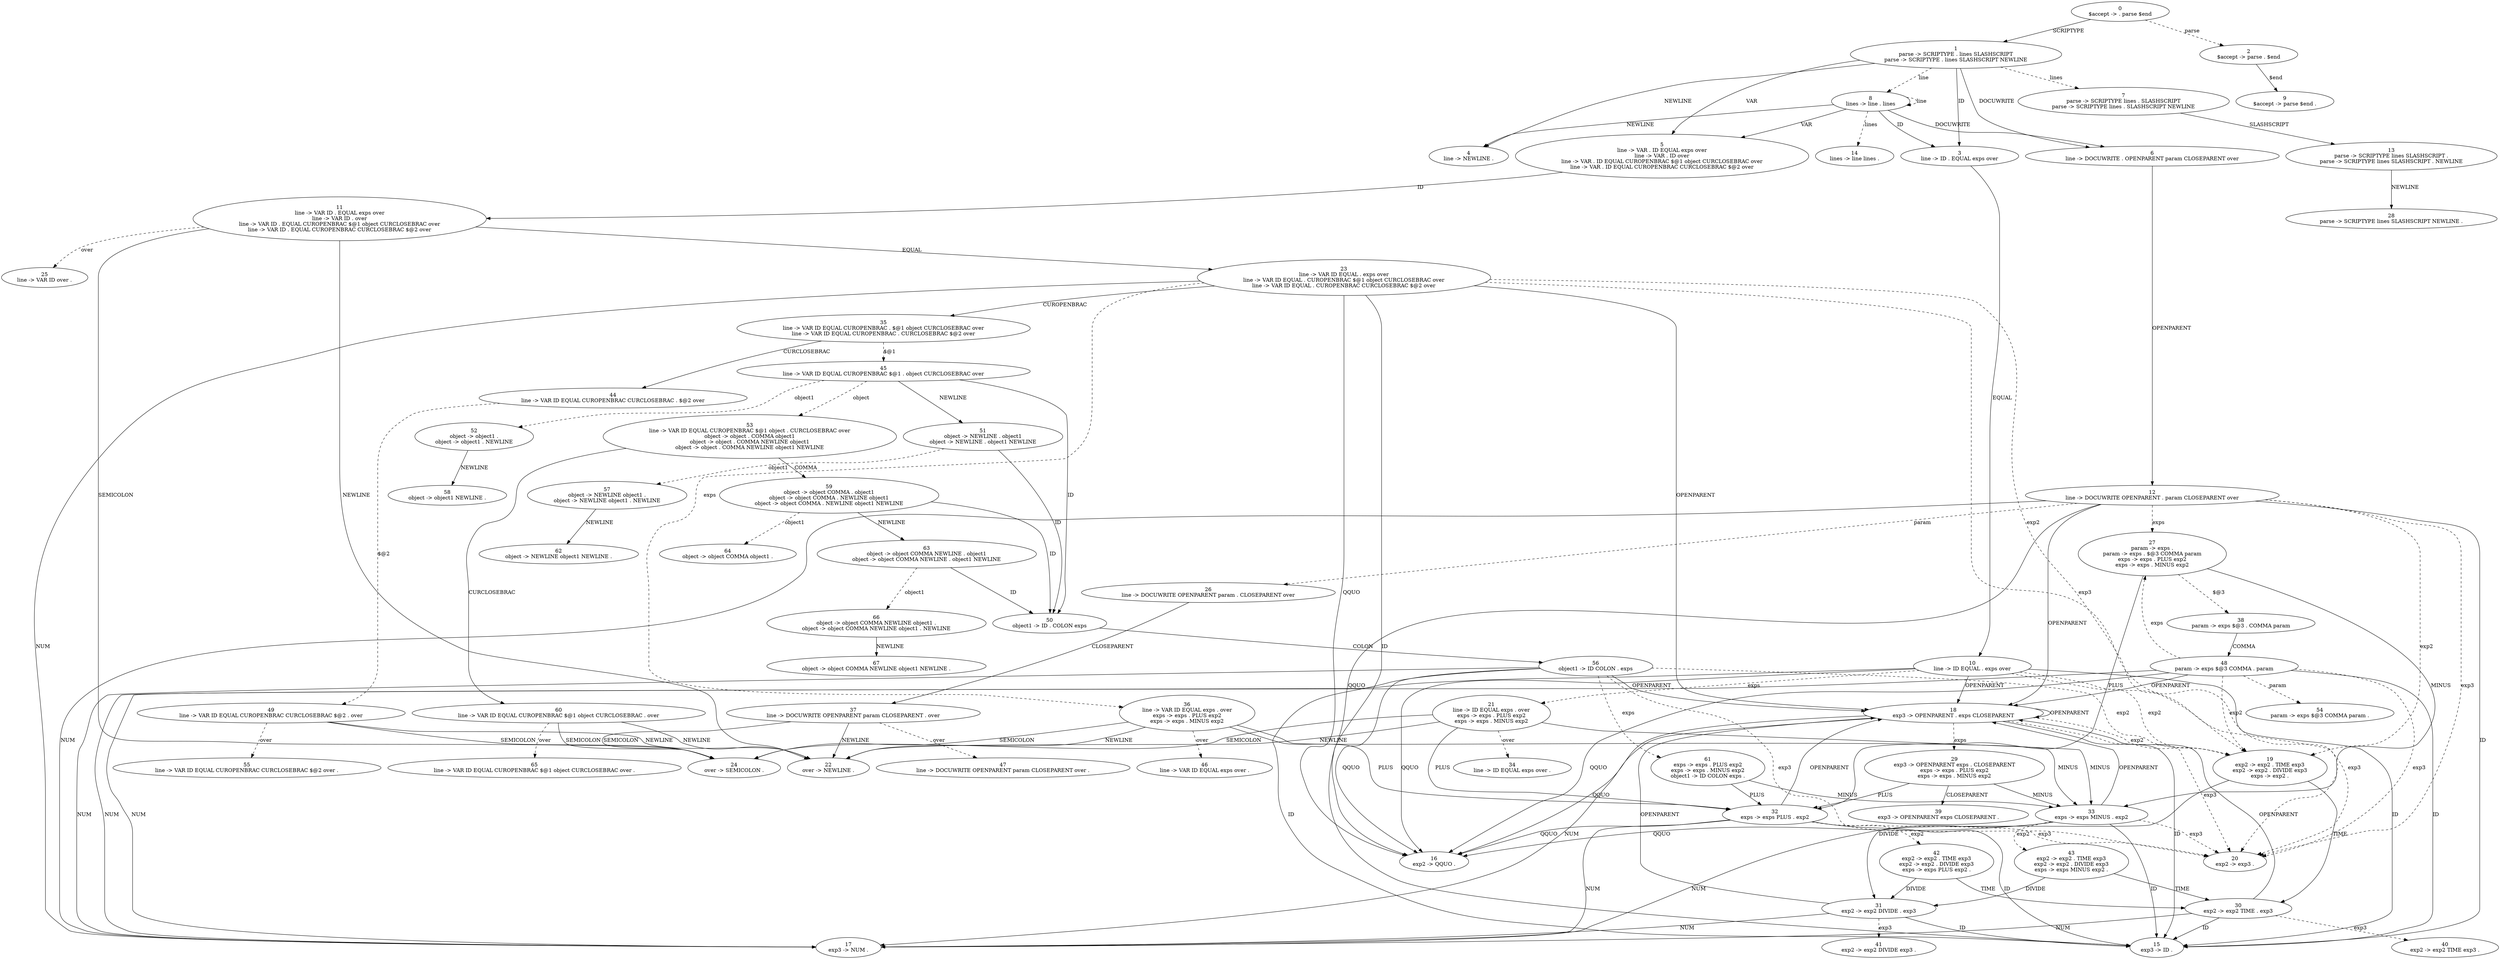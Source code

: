 digraph Automaton {
  0 [label="0\n$accept -> . parse $end"]
  0 -> 1 [style=solid label="SCRIPTYPE"]
  0 -> 2 [style=dashed label="parse"]
  1 [label="1\nparse -> SCRIPTYPE . lines SLASHSCRIPT\nparse -> SCRIPTYPE . lines SLASHSCRIPT NEWLINE"]
  1 -> 3 [style=solid label="ID"]
  1 -> 4 [style=solid label="NEWLINE"]
  1 -> 5 [style=solid label="VAR"]
  1 -> 6 [style=solid label="DOCUWRITE"]
  1 -> 7 [style=dashed label="lines"]
  1 -> 8 [style=dashed label="line"]
  2 [label="2\n$accept -> parse . $end"]
  2 -> 9 [style=solid label="$end"]
  3 [label="3\nline -> ID . EQUAL exps over"]
  3 -> 10 [style=solid label="EQUAL"]
  4 [label="4\nline -> NEWLINE ."]
  5 [label="5\nline -> VAR . ID EQUAL exps over\nline -> VAR . ID over\nline -> VAR . ID EQUAL CUROPENBRAC $@1 object CURCLOSEBRAC over\nline -> VAR . ID EQUAL CUROPENBRAC CURCLOSEBRAC $@2 over"]
  5 -> 11 [style=solid label="ID"]
  6 [label="6\nline -> DOCUWRITE . OPENPARENT param CLOSEPARENT over"]
  6 -> 12 [style=solid label="OPENPARENT"]
  7 [label="7\nparse -> SCRIPTYPE lines . SLASHSCRIPT\nparse -> SCRIPTYPE lines . SLASHSCRIPT NEWLINE"]
  7 -> 13 [style=solid label="SLASHSCRIPT"]
  8 [label="8\nlines -> line . lines"]
  8 -> 3 [style=solid label="ID"]
  8 -> 4 [style=solid label="NEWLINE"]
  8 -> 5 [style=solid label="VAR"]
  8 -> 6 [style=solid label="DOCUWRITE"]
  8 -> 14 [style=dashed label="lines"]
  8 -> 8 [style=dashed label="line"]
  9 [label="9\n$accept -> parse $end ."]
  10 [label="10\nline -> ID EQUAL . exps over"]
  10 -> 15 [style=solid label="ID"]
  10 -> 16 [style=solid label="QQUO"]
  10 -> 17 [style=solid label="NUM"]
  10 -> 18 [style=solid label="OPENPARENT"]
  10 -> 19 [style=dashed label="exp2"]
  10 -> 20 [style=dashed label="exp3"]
  10 -> 21 [style=dashed label="exps"]
  11 [label="11\nline -> VAR ID . EQUAL exps over\nline -> VAR ID . over\nline -> VAR ID . EQUAL CUROPENBRAC $@1 object CURCLOSEBRAC over\nline -> VAR ID . EQUAL CUROPENBRAC CURCLOSEBRAC $@2 over"]
  11 -> 22 [style=solid label="NEWLINE"]
  11 -> 23 [style=solid label="EQUAL"]
  11 -> 24 [style=solid label="SEMICOLON"]
  11 -> 25 [style=dashed label="over"]
  12 [label="12\nline -> DOCUWRITE OPENPARENT . param CLOSEPARENT over"]
  12 -> 15 [style=solid label="ID"]
  12 -> 16 [style=solid label="QQUO"]
  12 -> 17 [style=solid label="NUM"]
  12 -> 18 [style=solid label="OPENPARENT"]
  12 -> 26 [style=dashed label="param"]
  12 -> 19 [style=dashed label="exp2"]
  12 -> 20 [style=dashed label="exp3"]
  12 -> 27 [style=dashed label="exps"]
  13 [label="13\nparse -> SCRIPTYPE lines SLASHSCRIPT .\nparse -> SCRIPTYPE lines SLASHSCRIPT . NEWLINE"]
  13 -> 28 [style=solid label="NEWLINE"]
  14 [label="14\nlines -> line lines ."]
  15 [label="15\nexp3 -> ID ."]
  16 [label="16\nexp2 -> QQUO ."]
  17 [label="17\nexp3 -> NUM ."]
  18 [label="18\nexp3 -> OPENPARENT . exps CLOSEPARENT"]
  18 -> 15 [style=solid label="ID"]
  18 -> 16 [style=solid label="QQUO"]
  18 -> 17 [style=solid label="NUM"]
  18 -> 18 [style=solid label="OPENPARENT"]
  18 -> 19 [style=dashed label="exp2"]
  18 -> 20 [style=dashed label="exp3"]
  18 -> 29 [style=dashed label="exps"]
  19 [label="19\nexp2 -> exp2 . TIME exp3\nexp2 -> exp2 . DIVIDE exp3\nexps -> exp2 ."]
  19 -> 30 [style=solid label="TIME"]
  19 -> 31 [style=solid label="DIVIDE"]
  20 [label="20\nexp2 -> exp3 ."]
  21 [label="21\nline -> ID EQUAL exps . over\nexps -> exps . PLUS exp2\nexps -> exps . MINUS exp2"]
  21 -> 22 [style=solid label="NEWLINE"]
  21 -> 24 [style=solid label="SEMICOLON"]
  21 -> 32 [style=solid label="PLUS"]
  21 -> 33 [style=solid label="MINUS"]
  21 -> 34 [style=dashed label="over"]
  22 [label="22\nover -> NEWLINE ."]
  23 [label="23\nline -> VAR ID EQUAL . exps over\nline -> VAR ID EQUAL . CUROPENBRAC $@1 object CURCLOSEBRAC over\nline -> VAR ID EQUAL . CUROPENBRAC CURCLOSEBRAC $@2 over"]
  23 -> 15 [style=solid label="ID"]
  23 -> 16 [style=solid label="QQUO"]
  23 -> 17 [style=solid label="NUM"]
  23 -> 18 [style=solid label="OPENPARENT"]
  23 -> 35 [style=solid label="CUROPENBRAC"]
  23 -> 19 [style=dashed label="exp2"]
  23 -> 20 [style=dashed label="exp3"]
  23 -> 36 [style=dashed label="exps"]
  24 [label="24\nover -> SEMICOLON ."]
  25 [label="25\nline -> VAR ID over ."]
  26 [label="26\nline -> DOCUWRITE OPENPARENT param . CLOSEPARENT over"]
  26 -> 37 [style=solid label="CLOSEPARENT"]
  27 [label="27\nparam -> exps .\nparam -> exps . $@3 COMMA param\nexps -> exps . PLUS exp2\nexps -> exps . MINUS exp2"]
  27 -> 32 [style=solid label="PLUS"]
  27 -> 33 [style=solid label="MINUS"]
  27 -> 38 [style=dashed label="$@3"]
  28 [label="28\nparse -> SCRIPTYPE lines SLASHSCRIPT NEWLINE ."]
  29 [label="29\nexp3 -> OPENPARENT exps . CLOSEPARENT\nexps -> exps . PLUS exp2\nexps -> exps . MINUS exp2"]
  29 -> 39 [style=solid label="CLOSEPARENT"]
  29 -> 32 [style=solid label="PLUS"]
  29 -> 33 [style=solid label="MINUS"]
  30 [label="30\nexp2 -> exp2 TIME . exp3"]
  30 -> 15 [style=solid label="ID"]
  30 -> 17 [style=solid label="NUM"]
  30 -> 18 [style=solid label="OPENPARENT"]
  30 -> 40 [style=dashed label="exp3"]
  31 [label="31\nexp2 -> exp2 DIVIDE . exp3"]
  31 -> 15 [style=solid label="ID"]
  31 -> 17 [style=solid label="NUM"]
  31 -> 18 [style=solid label="OPENPARENT"]
  31 -> 41 [style=dashed label="exp3"]
  32 [label="32\nexps -> exps PLUS . exp2"]
  32 -> 15 [style=solid label="ID"]
  32 -> 16 [style=solid label="QQUO"]
  32 -> 17 [style=solid label="NUM"]
  32 -> 18 [style=solid label="OPENPARENT"]
  32 -> 42 [style=dashed label="exp2"]
  32 -> 20 [style=dashed label="exp3"]
  33 [label="33\nexps -> exps MINUS . exp2"]
  33 -> 15 [style=solid label="ID"]
  33 -> 16 [style=solid label="QQUO"]
  33 -> 17 [style=solid label="NUM"]
  33 -> 18 [style=solid label="OPENPARENT"]
  33 -> 43 [style=dashed label="exp2"]
  33 -> 20 [style=dashed label="exp3"]
  34 [label="34\nline -> ID EQUAL exps over ."]
  35 [label="35\nline -> VAR ID EQUAL CUROPENBRAC . $@1 object CURCLOSEBRAC over\nline -> VAR ID EQUAL CUROPENBRAC . CURCLOSEBRAC $@2 over"]
  35 -> 44 [style=solid label="CURCLOSEBRAC"]
  35 -> 45 [style=dashed label="$@1"]
  36 [label="36\nline -> VAR ID EQUAL exps . over\nexps -> exps . PLUS exp2\nexps -> exps . MINUS exp2"]
  36 -> 22 [style=solid label="NEWLINE"]
  36 -> 24 [style=solid label="SEMICOLON"]
  36 -> 32 [style=solid label="PLUS"]
  36 -> 33 [style=solid label="MINUS"]
  36 -> 46 [style=dashed label="over"]
  37 [label="37\nline -> DOCUWRITE OPENPARENT param CLOSEPARENT . over"]
  37 -> 22 [style=solid label="NEWLINE"]
  37 -> 24 [style=solid label="SEMICOLON"]
  37 -> 47 [style=dashed label="over"]
  38 [label="38\nparam -> exps $@3 . COMMA param"]
  38 -> 48 [style=solid label="COMMA"]
  39 [label="39\nexp3 -> OPENPARENT exps CLOSEPARENT ."]
  40 [label="40\nexp2 -> exp2 TIME exp3 ."]
  41 [label="41\nexp2 -> exp2 DIVIDE exp3 ."]
  42 [label="42\nexp2 -> exp2 . TIME exp3\nexp2 -> exp2 . DIVIDE exp3\nexps -> exps PLUS exp2 ."]
  42 -> 30 [style=solid label="TIME"]
  42 -> 31 [style=solid label="DIVIDE"]
  43 [label="43\nexp2 -> exp2 . TIME exp3\nexp2 -> exp2 . DIVIDE exp3\nexps -> exps MINUS exp2 ."]
  43 -> 30 [style=solid label="TIME"]
  43 -> 31 [style=solid label="DIVIDE"]
  44 [label="44\nline -> VAR ID EQUAL CUROPENBRAC CURCLOSEBRAC . $@2 over"]
  44 -> 49 [style=dashed label="$@2"]
  45 [label="45\nline -> VAR ID EQUAL CUROPENBRAC $@1 . object CURCLOSEBRAC over"]
  45 -> 50 [style=solid label="ID"]
  45 -> 51 [style=solid label="NEWLINE"]
  45 -> 52 [style=dashed label="object1"]
  45 -> 53 [style=dashed label="object"]
  46 [label="46\nline -> VAR ID EQUAL exps over ."]
  47 [label="47\nline -> DOCUWRITE OPENPARENT param CLOSEPARENT over ."]
  48 [label="48\nparam -> exps $@3 COMMA . param"]
  48 -> 15 [style=solid label="ID"]
  48 -> 16 [style=solid label="QQUO"]
  48 -> 17 [style=solid label="NUM"]
  48 -> 18 [style=solid label="OPENPARENT"]
  48 -> 54 [style=dashed label="param"]
  48 -> 19 [style=dashed label="exp2"]
  48 -> 20 [style=dashed label="exp3"]
  48 -> 27 [style=dashed label="exps"]
  49 [label="49\nline -> VAR ID EQUAL CUROPENBRAC CURCLOSEBRAC $@2 . over"]
  49 -> 22 [style=solid label="NEWLINE"]
  49 -> 24 [style=solid label="SEMICOLON"]
  49 -> 55 [style=dashed label="over"]
  50 [label="50\nobject1 -> ID . COLON exps"]
  50 -> 56 [style=solid label="COLON"]
  51 [label="51\nobject -> NEWLINE . object1\nobject -> NEWLINE . object1 NEWLINE"]
  51 -> 50 [style=solid label="ID"]
  51 -> 57 [style=dashed label="object1"]
  52 [label="52\nobject -> object1 .\nobject -> object1 . NEWLINE"]
  52 -> 58 [style=solid label="NEWLINE"]
  53 [label="53\nline -> VAR ID EQUAL CUROPENBRAC $@1 object . CURCLOSEBRAC over\nobject -> object . COMMA object1\nobject -> object . COMMA NEWLINE object1\nobject -> object . COMMA NEWLINE object1 NEWLINE"]
  53 -> 59 [style=solid label="COMMA"]
  53 -> 60 [style=solid label="CURCLOSEBRAC"]
  54 [label="54\nparam -> exps $@3 COMMA param ."]
  55 [label="55\nline -> VAR ID EQUAL CUROPENBRAC CURCLOSEBRAC $@2 over ."]
  56 [label="56\nobject1 -> ID COLON . exps"]
  56 -> 15 [style=solid label="ID"]
  56 -> 16 [style=solid label="QQUO"]
  56 -> 17 [style=solid label="NUM"]
  56 -> 18 [style=solid label="OPENPARENT"]
  56 -> 19 [style=dashed label="exp2"]
  56 -> 20 [style=dashed label="exp3"]
  56 -> 61 [style=dashed label="exps"]
  57 [label="57\nobject -> NEWLINE object1 .\nobject -> NEWLINE object1 . NEWLINE"]
  57 -> 62 [style=solid label="NEWLINE"]
  58 [label="58\nobject -> object1 NEWLINE ."]
  59 [label="59\nobject -> object COMMA . object1\nobject -> object COMMA . NEWLINE object1\nobject -> object COMMA . NEWLINE object1 NEWLINE"]
  59 -> 50 [style=solid label="ID"]
  59 -> 63 [style=solid label="NEWLINE"]
  59 -> 64 [style=dashed label="object1"]
  60 [label="60\nline -> VAR ID EQUAL CUROPENBRAC $@1 object CURCLOSEBRAC . over"]
  60 -> 22 [style=solid label="NEWLINE"]
  60 -> 24 [style=solid label="SEMICOLON"]
  60 -> 65 [style=dashed label="over"]
  61 [label="61\nexps -> exps . PLUS exp2\nexps -> exps . MINUS exp2\nobject1 -> ID COLON exps ."]
  61 -> 32 [style=solid label="PLUS"]
  61 -> 33 [style=solid label="MINUS"]
  62 [label="62\nobject -> NEWLINE object1 NEWLINE ."]
  63 [label="63\nobject -> object COMMA NEWLINE . object1\nobject -> object COMMA NEWLINE . object1 NEWLINE"]
  63 -> 50 [style=solid label="ID"]
  63 -> 66 [style=dashed label="object1"]
  64 [label="64\nobject -> object COMMA object1 ."]
  65 [label="65\nline -> VAR ID EQUAL CUROPENBRAC $@1 object CURCLOSEBRAC over ."]
  66 [label="66\nobject -> object COMMA NEWLINE object1 .\nobject -> object COMMA NEWLINE object1 . NEWLINE"]
  66 -> 67 [style=solid label="NEWLINE"]
  67 [label="67\nobject -> object COMMA NEWLINE object1 NEWLINE ."]
}
